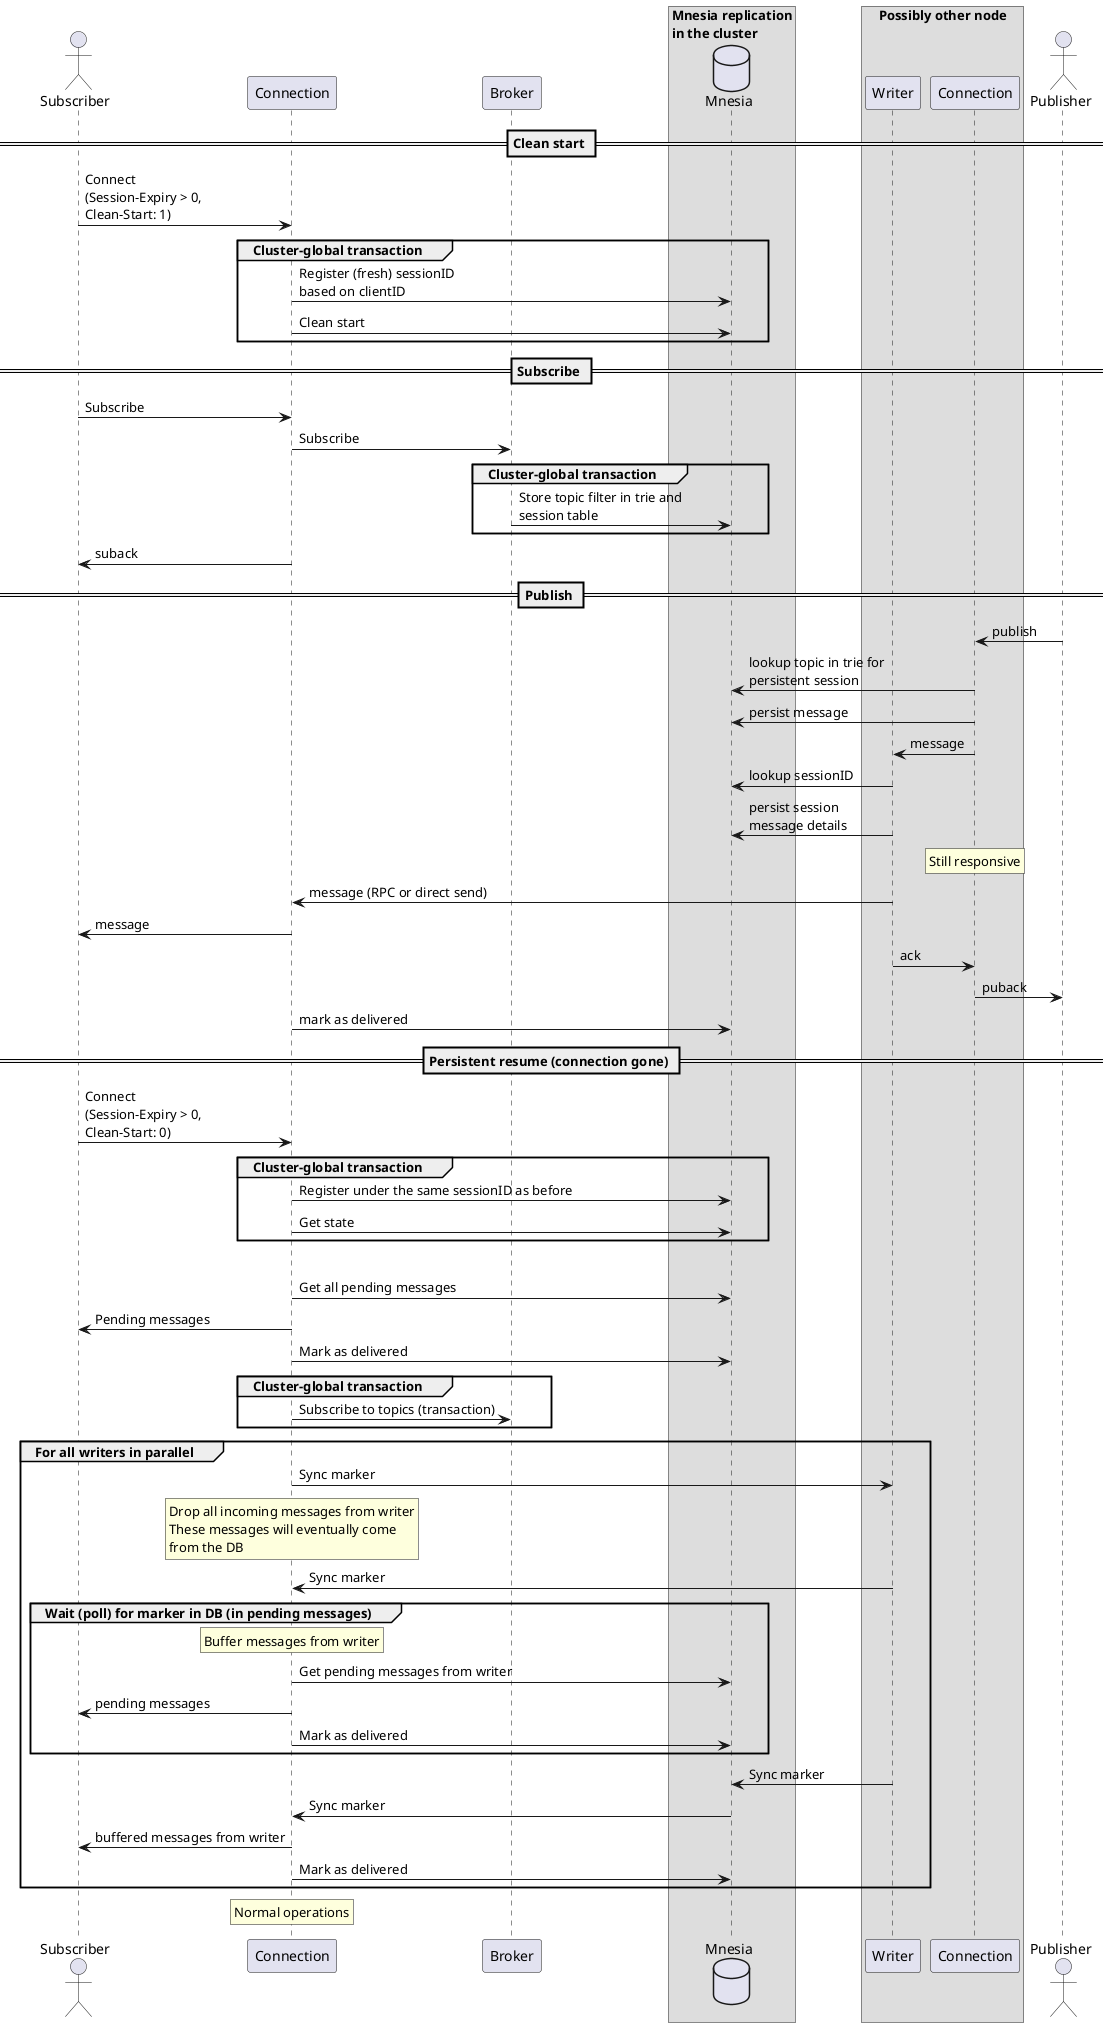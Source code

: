 @startuml

actor Subscriber as sub
participant Connection as subcon
participant Broker as broker
box "Mnesia replication\nin the cluster"
  database Mnesia as mnesia
end box
box "Possibly other node"
  participant Writer as writer
  participant Connection as pubcon
end box
actor Publisher as pub

== Clean start ==
sub -> subcon : Connect\n(Session-Expiry > 0,\nClean-Start: 1)
group Cluster-global transaction
  subcon -> mnesia : Register (fresh) sessionID\nbased on clientID
  subcon -> mnesia : Clean start
end

== Subscribe ==
sub -> subcon : Subscribe
subcon -> broker : Subscribe
group Cluster-global transaction
  broker -> mnesia : Store topic filter in trie and\nsession table
end group
subcon -> sub : suback

== Publish ==
pub -> pubcon : publish
pubcon -> mnesia : lookup topic in trie for\npersistent session
pubcon -> mnesia : persist message
pubcon -> writer : message
writer -> mnesia : lookup sessionID
writer -> mnesia : persist session\nmessage details
rnote over pubcon
  Still responsive
endrnote
writer -> subcon : message (RPC or direct send)
subcon -> sub : message
writer -> pubcon : ack
pubcon -> pub : puback
subcon -> mnesia : mark as delivered


== Persistent resume (connection gone) ==
sub -> subcon : Connect\n(Session-Expiry > 0,\nClean-Start: 0)
group Cluster-global transaction
  subcon -> mnesia : Register under the same sessionID as before
  subcon -> mnesia : Get state
end group
group Recovery state machine
  subcon -> mnesia : Get all pending messages
  subcon -> sub : Pending messages
  subcon -> mnesia : Mark as delivered
  group Cluster-global transaction
    subcon -> broker : Subscribe to topics (transaction)
  end group
  group For all writers in parallel
    subcon -> writer : Sync marker
    rnote over subcon
      Drop all incoming messages from writer
      These messages will eventually come
      from the DB
    end rnote
    writer -> subcon : Sync marker
    group Wait (poll) for marker in DB (in pending messages)
      rnote over subcon
        Buffer messages from writer
      end rnote
      subcon -> mnesia : Get pending messages from writer
      subcon -> sub : pending messages
      subcon -> mnesia : Mark as delivered
    end group
    writer -> mnesia : Sync marker
    mnesia -> subcon : Sync marker
    subcon -> sub : buffered messages from writer
    subcon -> mnesia : Mark as delivered
  end group
  rnote over subcon
    Normal operations
  end rnote

@enduml
